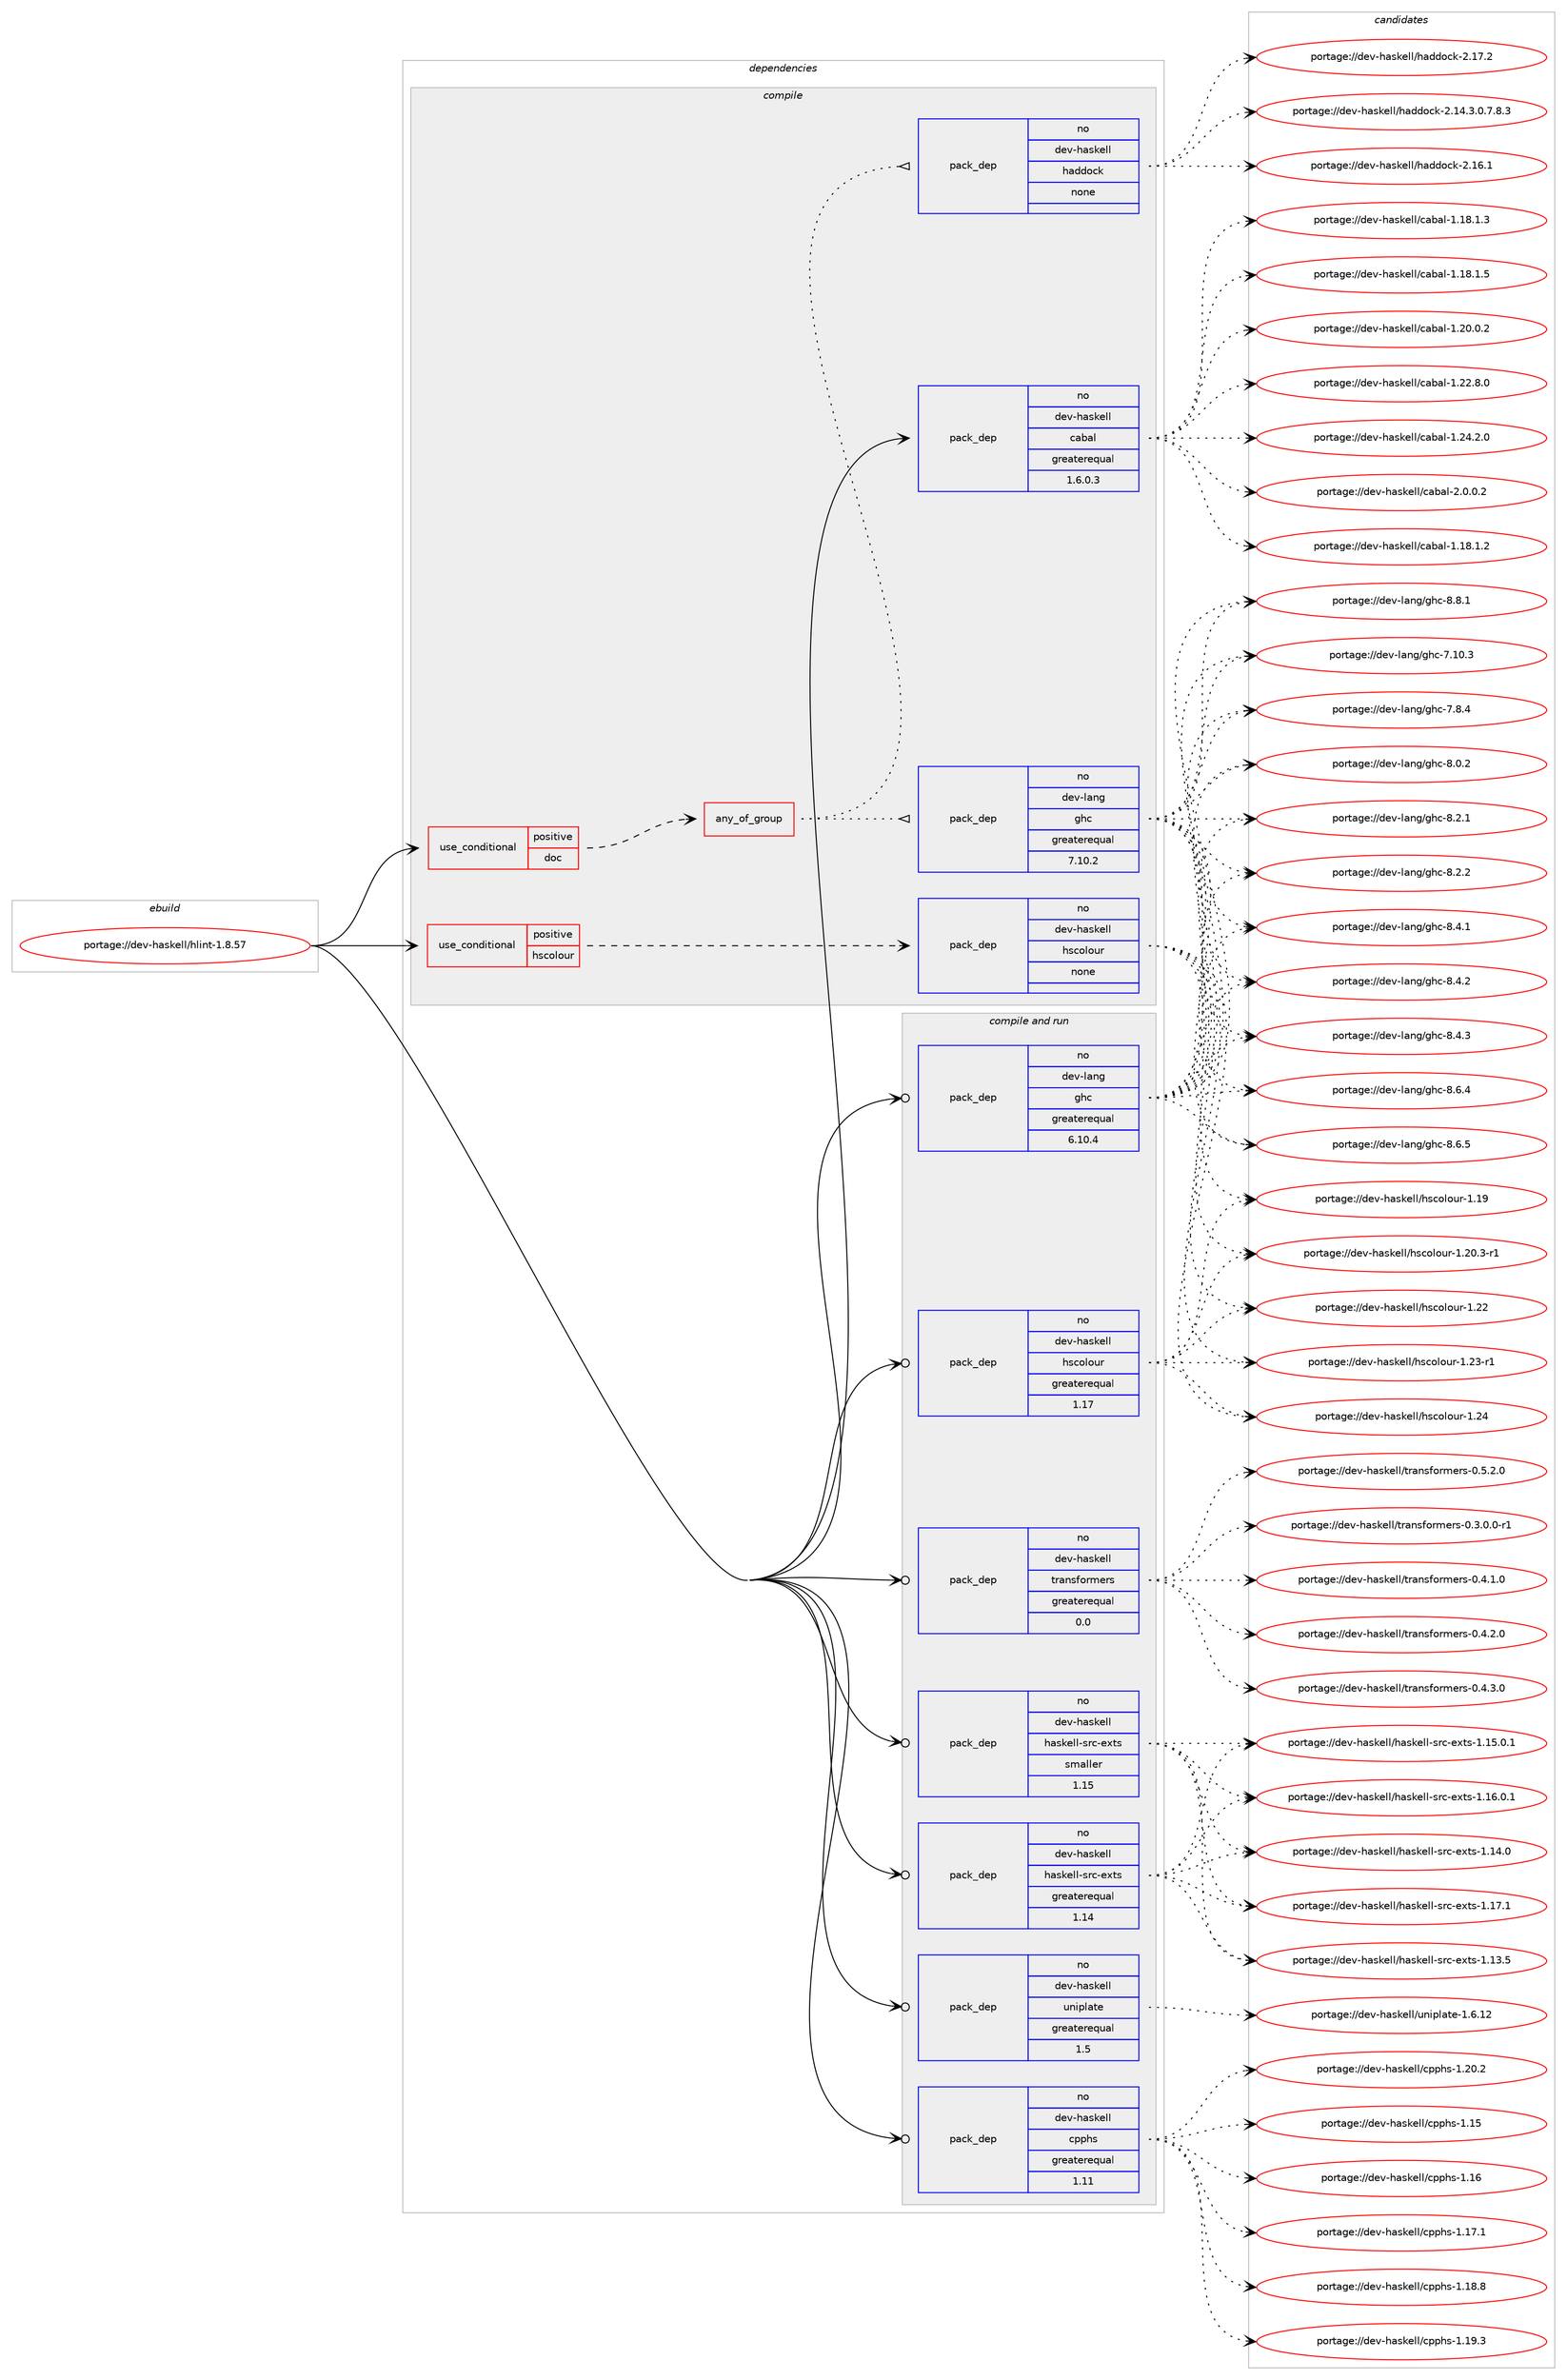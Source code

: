 digraph prolog {

# *************
# Graph options
# *************

newrank=true;
concentrate=true;
compound=true;
graph [rankdir=LR,fontname=Helvetica,fontsize=10,ranksep=1.5];#, ranksep=2.5, nodesep=0.2];
edge  [arrowhead=vee];
node  [fontname=Helvetica,fontsize=10];

# **********
# The ebuild
# **********

subgraph cluster_leftcol {
color=gray;
rank=same;
label=<<i>ebuild</i>>;
id [label="portage://dev-haskell/hlint-1.8.57", color=red, width=4, href="../dev-haskell/hlint-1.8.57.svg"];
}

# ****************
# The dependencies
# ****************

subgraph cluster_midcol {
color=gray;
label=<<i>dependencies</i>>;
subgraph cluster_compile {
fillcolor="#eeeeee";
style=filled;
label=<<i>compile</i>>;
subgraph cond15528 {
dependency70264 [label=<<TABLE BORDER="0" CELLBORDER="1" CELLSPACING="0" CELLPADDING="4"><TR><TD ROWSPAN="3" CELLPADDING="10">use_conditional</TD></TR><TR><TD>positive</TD></TR><TR><TD>doc</TD></TR></TABLE>>, shape=none, color=red];
subgraph any1814 {
dependency70265 [label=<<TABLE BORDER="0" CELLBORDER="1" CELLSPACING="0" CELLPADDING="4"><TR><TD CELLPADDING="10">any_of_group</TD></TR></TABLE>>, shape=none, color=red];subgraph pack52865 {
dependency70266 [label=<<TABLE BORDER="0" CELLBORDER="1" CELLSPACING="0" CELLPADDING="4" WIDTH="220"><TR><TD ROWSPAN="6" CELLPADDING="30">pack_dep</TD></TR><TR><TD WIDTH="110">no</TD></TR><TR><TD>dev-haskell</TD></TR><TR><TD>haddock</TD></TR><TR><TD>none</TD></TR><TR><TD></TD></TR></TABLE>>, shape=none, color=blue];
}
dependency70265:e -> dependency70266:w [weight=20,style="dotted",arrowhead="oinv"];
subgraph pack52866 {
dependency70267 [label=<<TABLE BORDER="0" CELLBORDER="1" CELLSPACING="0" CELLPADDING="4" WIDTH="220"><TR><TD ROWSPAN="6" CELLPADDING="30">pack_dep</TD></TR><TR><TD WIDTH="110">no</TD></TR><TR><TD>dev-lang</TD></TR><TR><TD>ghc</TD></TR><TR><TD>greaterequal</TD></TR><TR><TD>7.10.2</TD></TR></TABLE>>, shape=none, color=blue];
}
dependency70265:e -> dependency70267:w [weight=20,style="dotted",arrowhead="oinv"];
}
dependency70264:e -> dependency70265:w [weight=20,style="dashed",arrowhead="vee"];
}
id:e -> dependency70264:w [weight=20,style="solid",arrowhead="vee"];
subgraph cond15529 {
dependency70268 [label=<<TABLE BORDER="0" CELLBORDER="1" CELLSPACING="0" CELLPADDING="4"><TR><TD ROWSPAN="3" CELLPADDING="10">use_conditional</TD></TR><TR><TD>positive</TD></TR><TR><TD>hscolour</TD></TR></TABLE>>, shape=none, color=red];
subgraph pack52867 {
dependency70269 [label=<<TABLE BORDER="0" CELLBORDER="1" CELLSPACING="0" CELLPADDING="4" WIDTH="220"><TR><TD ROWSPAN="6" CELLPADDING="30">pack_dep</TD></TR><TR><TD WIDTH="110">no</TD></TR><TR><TD>dev-haskell</TD></TR><TR><TD>hscolour</TD></TR><TR><TD>none</TD></TR><TR><TD></TD></TR></TABLE>>, shape=none, color=blue];
}
dependency70268:e -> dependency70269:w [weight=20,style="dashed",arrowhead="vee"];
}
id:e -> dependency70268:w [weight=20,style="solid",arrowhead="vee"];
subgraph pack52868 {
dependency70270 [label=<<TABLE BORDER="0" CELLBORDER="1" CELLSPACING="0" CELLPADDING="4" WIDTH="220"><TR><TD ROWSPAN="6" CELLPADDING="30">pack_dep</TD></TR><TR><TD WIDTH="110">no</TD></TR><TR><TD>dev-haskell</TD></TR><TR><TD>cabal</TD></TR><TR><TD>greaterequal</TD></TR><TR><TD>1.6.0.3</TD></TR></TABLE>>, shape=none, color=blue];
}
id:e -> dependency70270:w [weight=20,style="solid",arrowhead="vee"];
}
subgraph cluster_compileandrun {
fillcolor="#eeeeee";
style=filled;
label=<<i>compile and run</i>>;
subgraph pack52869 {
dependency70271 [label=<<TABLE BORDER="0" CELLBORDER="1" CELLSPACING="0" CELLPADDING="4" WIDTH="220"><TR><TD ROWSPAN="6" CELLPADDING="30">pack_dep</TD></TR><TR><TD WIDTH="110">no</TD></TR><TR><TD>dev-haskell</TD></TR><TR><TD>cpphs</TD></TR><TR><TD>greaterequal</TD></TR><TR><TD>1.11</TD></TR></TABLE>>, shape=none, color=blue];
}
id:e -> dependency70271:w [weight=20,style="solid",arrowhead="odotvee"];
subgraph pack52870 {
dependency70272 [label=<<TABLE BORDER="0" CELLBORDER="1" CELLSPACING="0" CELLPADDING="4" WIDTH="220"><TR><TD ROWSPAN="6" CELLPADDING="30">pack_dep</TD></TR><TR><TD WIDTH="110">no</TD></TR><TR><TD>dev-haskell</TD></TR><TR><TD>haskell-src-exts</TD></TR><TR><TD>greaterequal</TD></TR><TR><TD>1.14</TD></TR></TABLE>>, shape=none, color=blue];
}
id:e -> dependency70272:w [weight=20,style="solid",arrowhead="odotvee"];
subgraph pack52871 {
dependency70273 [label=<<TABLE BORDER="0" CELLBORDER="1" CELLSPACING="0" CELLPADDING="4" WIDTH="220"><TR><TD ROWSPAN="6" CELLPADDING="30">pack_dep</TD></TR><TR><TD WIDTH="110">no</TD></TR><TR><TD>dev-haskell</TD></TR><TR><TD>haskell-src-exts</TD></TR><TR><TD>smaller</TD></TR><TR><TD>1.15</TD></TR></TABLE>>, shape=none, color=blue];
}
id:e -> dependency70273:w [weight=20,style="solid",arrowhead="odotvee"];
subgraph pack52872 {
dependency70274 [label=<<TABLE BORDER="0" CELLBORDER="1" CELLSPACING="0" CELLPADDING="4" WIDTH="220"><TR><TD ROWSPAN="6" CELLPADDING="30">pack_dep</TD></TR><TR><TD WIDTH="110">no</TD></TR><TR><TD>dev-haskell</TD></TR><TR><TD>hscolour</TD></TR><TR><TD>greaterequal</TD></TR><TR><TD>1.17</TD></TR></TABLE>>, shape=none, color=blue];
}
id:e -> dependency70274:w [weight=20,style="solid",arrowhead="odotvee"];
subgraph pack52873 {
dependency70275 [label=<<TABLE BORDER="0" CELLBORDER="1" CELLSPACING="0" CELLPADDING="4" WIDTH="220"><TR><TD ROWSPAN="6" CELLPADDING="30">pack_dep</TD></TR><TR><TD WIDTH="110">no</TD></TR><TR><TD>dev-haskell</TD></TR><TR><TD>transformers</TD></TR><TR><TD>greaterequal</TD></TR><TR><TD>0.0</TD></TR></TABLE>>, shape=none, color=blue];
}
id:e -> dependency70275:w [weight=20,style="solid",arrowhead="odotvee"];
subgraph pack52874 {
dependency70276 [label=<<TABLE BORDER="0" CELLBORDER="1" CELLSPACING="0" CELLPADDING="4" WIDTH="220"><TR><TD ROWSPAN="6" CELLPADDING="30">pack_dep</TD></TR><TR><TD WIDTH="110">no</TD></TR><TR><TD>dev-haskell</TD></TR><TR><TD>uniplate</TD></TR><TR><TD>greaterequal</TD></TR><TR><TD>1.5</TD></TR></TABLE>>, shape=none, color=blue];
}
id:e -> dependency70276:w [weight=20,style="solid",arrowhead="odotvee"];
subgraph pack52875 {
dependency70277 [label=<<TABLE BORDER="0" CELLBORDER="1" CELLSPACING="0" CELLPADDING="4" WIDTH="220"><TR><TD ROWSPAN="6" CELLPADDING="30">pack_dep</TD></TR><TR><TD WIDTH="110">no</TD></TR><TR><TD>dev-lang</TD></TR><TR><TD>ghc</TD></TR><TR><TD>greaterequal</TD></TR><TR><TD>6.10.4</TD></TR></TABLE>>, shape=none, color=blue];
}
id:e -> dependency70277:w [weight=20,style="solid",arrowhead="odotvee"];
}
subgraph cluster_run {
fillcolor="#eeeeee";
style=filled;
label=<<i>run</i>>;
}
}

# **************
# The candidates
# **************

subgraph cluster_choices {
rank=same;
color=gray;
label=<<i>candidates</i>>;

subgraph choice52865 {
color=black;
nodesep=1;
choiceportage1001011184510497115107101108108471049710010011199107455046495246514648465546564651 [label="portage://dev-haskell/haddock-2.14.3.0.7.8.3", color=red, width=4,href="../dev-haskell/haddock-2.14.3.0.7.8.3.svg"];
choiceportage100101118451049711510710110810847104971001001119910745504649544649 [label="portage://dev-haskell/haddock-2.16.1", color=red, width=4,href="../dev-haskell/haddock-2.16.1.svg"];
choiceportage100101118451049711510710110810847104971001001119910745504649554650 [label="portage://dev-haskell/haddock-2.17.2", color=red, width=4,href="../dev-haskell/haddock-2.17.2.svg"];
dependency70266:e -> choiceportage1001011184510497115107101108108471049710010011199107455046495246514648465546564651:w [style=dotted,weight="100"];
dependency70266:e -> choiceportage100101118451049711510710110810847104971001001119910745504649544649:w [style=dotted,weight="100"];
dependency70266:e -> choiceportage100101118451049711510710110810847104971001001119910745504649554650:w [style=dotted,weight="100"];
}
subgraph choice52866 {
color=black;
nodesep=1;
choiceportage1001011184510897110103471031049945554649484651 [label="portage://dev-lang/ghc-7.10.3", color=red, width=4,href="../dev-lang/ghc-7.10.3.svg"];
choiceportage10010111845108971101034710310499455546564652 [label="portage://dev-lang/ghc-7.8.4", color=red, width=4,href="../dev-lang/ghc-7.8.4.svg"];
choiceportage10010111845108971101034710310499455646484650 [label="portage://dev-lang/ghc-8.0.2", color=red, width=4,href="../dev-lang/ghc-8.0.2.svg"];
choiceportage10010111845108971101034710310499455646504649 [label="portage://dev-lang/ghc-8.2.1", color=red, width=4,href="../dev-lang/ghc-8.2.1.svg"];
choiceportage10010111845108971101034710310499455646504650 [label="portage://dev-lang/ghc-8.2.2", color=red, width=4,href="../dev-lang/ghc-8.2.2.svg"];
choiceportage10010111845108971101034710310499455646524649 [label="portage://dev-lang/ghc-8.4.1", color=red, width=4,href="../dev-lang/ghc-8.4.1.svg"];
choiceportage10010111845108971101034710310499455646524650 [label="portage://dev-lang/ghc-8.4.2", color=red, width=4,href="../dev-lang/ghc-8.4.2.svg"];
choiceportage10010111845108971101034710310499455646524651 [label="portage://dev-lang/ghc-8.4.3", color=red, width=4,href="../dev-lang/ghc-8.4.3.svg"];
choiceportage10010111845108971101034710310499455646544652 [label="portage://dev-lang/ghc-8.6.4", color=red, width=4,href="../dev-lang/ghc-8.6.4.svg"];
choiceportage10010111845108971101034710310499455646544653 [label="portage://dev-lang/ghc-8.6.5", color=red, width=4,href="../dev-lang/ghc-8.6.5.svg"];
choiceportage10010111845108971101034710310499455646564649 [label="portage://dev-lang/ghc-8.8.1", color=red, width=4,href="../dev-lang/ghc-8.8.1.svg"];
dependency70267:e -> choiceportage1001011184510897110103471031049945554649484651:w [style=dotted,weight="100"];
dependency70267:e -> choiceportage10010111845108971101034710310499455546564652:w [style=dotted,weight="100"];
dependency70267:e -> choiceportage10010111845108971101034710310499455646484650:w [style=dotted,weight="100"];
dependency70267:e -> choiceportage10010111845108971101034710310499455646504649:w [style=dotted,weight="100"];
dependency70267:e -> choiceportage10010111845108971101034710310499455646504650:w [style=dotted,weight="100"];
dependency70267:e -> choiceportage10010111845108971101034710310499455646524649:w [style=dotted,weight="100"];
dependency70267:e -> choiceportage10010111845108971101034710310499455646524650:w [style=dotted,weight="100"];
dependency70267:e -> choiceportage10010111845108971101034710310499455646524651:w [style=dotted,weight="100"];
dependency70267:e -> choiceportage10010111845108971101034710310499455646544652:w [style=dotted,weight="100"];
dependency70267:e -> choiceportage10010111845108971101034710310499455646544653:w [style=dotted,weight="100"];
dependency70267:e -> choiceportage10010111845108971101034710310499455646564649:w [style=dotted,weight="100"];
}
subgraph choice52867 {
color=black;
nodesep=1;
choiceportage100101118451049711510710110810847104115991111081111171144549464957 [label="portage://dev-haskell/hscolour-1.19", color=red, width=4,href="../dev-haskell/hscolour-1.19.svg"];
choiceportage10010111845104971151071011081084710411599111108111117114454946504846514511449 [label="portage://dev-haskell/hscolour-1.20.3-r1", color=red, width=4,href="../dev-haskell/hscolour-1.20.3-r1.svg"];
choiceportage100101118451049711510710110810847104115991111081111171144549465050 [label="portage://dev-haskell/hscolour-1.22", color=red, width=4,href="../dev-haskell/hscolour-1.22.svg"];
choiceportage1001011184510497115107101108108471041159911110811111711445494650514511449 [label="portage://dev-haskell/hscolour-1.23-r1", color=red, width=4,href="../dev-haskell/hscolour-1.23-r1.svg"];
choiceportage100101118451049711510710110810847104115991111081111171144549465052 [label="portage://dev-haskell/hscolour-1.24", color=red, width=4,href="../dev-haskell/hscolour-1.24.svg"];
dependency70269:e -> choiceportage100101118451049711510710110810847104115991111081111171144549464957:w [style=dotted,weight="100"];
dependency70269:e -> choiceportage10010111845104971151071011081084710411599111108111117114454946504846514511449:w [style=dotted,weight="100"];
dependency70269:e -> choiceportage100101118451049711510710110810847104115991111081111171144549465050:w [style=dotted,weight="100"];
dependency70269:e -> choiceportage1001011184510497115107101108108471041159911110811111711445494650514511449:w [style=dotted,weight="100"];
dependency70269:e -> choiceportage100101118451049711510710110810847104115991111081111171144549465052:w [style=dotted,weight="100"];
}
subgraph choice52868 {
color=black;
nodesep=1;
choiceportage10010111845104971151071011081084799979897108454946495646494650 [label="portage://dev-haskell/cabal-1.18.1.2", color=red, width=4,href="../dev-haskell/cabal-1.18.1.2.svg"];
choiceportage10010111845104971151071011081084799979897108454946495646494651 [label="portage://dev-haskell/cabal-1.18.1.3", color=red, width=4,href="../dev-haskell/cabal-1.18.1.3.svg"];
choiceportage10010111845104971151071011081084799979897108454946495646494653 [label="portage://dev-haskell/cabal-1.18.1.5", color=red, width=4,href="../dev-haskell/cabal-1.18.1.5.svg"];
choiceportage10010111845104971151071011081084799979897108454946504846484650 [label="portage://dev-haskell/cabal-1.20.0.2", color=red, width=4,href="../dev-haskell/cabal-1.20.0.2.svg"];
choiceportage10010111845104971151071011081084799979897108454946505046564648 [label="portage://dev-haskell/cabal-1.22.8.0", color=red, width=4,href="../dev-haskell/cabal-1.22.8.0.svg"];
choiceportage10010111845104971151071011081084799979897108454946505246504648 [label="portage://dev-haskell/cabal-1.24.2.0", color=red, width=4,href="../dev-haskell/cabal-1.24.2.0.svg"];
choiceportage100101118451049711510710110810847999798971084550464846484650 [label="portage://dev-haskell/cabal-2.0.0.2", color=red, width=4,href="../dev-haskell/cabal-2.0.0.2.svg"];
dependency70270:e -> choiceportage10010111845104971151071011081084799979897108454946495646494650:w [style=dotted,weight="100"];
dependency70270:e -> choiceportage10010111845104971151071011081084799979897108454946495646494651:w [style=dotted,weight="100"];
dependency70270:e -> choiceportage10010111845104971151071011081084799979897108454946495646494653:w [style=dotted,weight="100"];
dependency70270:e -> choiceportage10010111845104971151071011081084799979897108454946504846484650:w [style=dotted,weight="100"];
dependency70270:e -> choiceportage10010111845104971151071011081084799979897108454946505046564648:w [style=dotted,weight="100"];
dependency70270:e -> choiceportage10010111845104971151071011081084799979897108454946505246504648:w [style=dotted,weight="100"];
dependency70270:e -> choiceportage100101118451049711510710110810847999798971084550464846484650:w [style=dotted,weight="100"];
}
subgraph choice52869 {
color=black;
nodesep=1;
choiceportage100101118451049711510710110810847991121121041154549464953 [label="portage://dev-haskell/cpphs-1.15", color=red, width=4,href="../dev-haskell/cpphs-1.15.svg"];
choiceportage100101118451049711510710110810847991121121041154549464954 [label="portage://dev-haskell/cpphs-1.16", color=red, width=4,href="../dev-haskell/cpphs-1.16.svg"];
choiceportage1001011184510497115107101108108479911211210411545494649554649 [label="portage://dev-haskell/cpphs-1.17.1", color=red, width=4,href="../dev-haskell/cpphs-1.17.1.svg"];
choiceportage1001011184510497115107101108108479911211210411545494649564656 [label="portage://dev-haskell/cpphs-1.18.8", color=red, width=4,href="../dev-haskell/cpphs-1.18.8.svg"];
choiceportage1001011184510497115107101108108479911211210411545494649574651 [label="portage://dev-haskell/cpphs-1.19.3", color=red, width=4,href="../dev-haskell/cpphs-1.19.3.svg"];
choiceportage1001011184510497115107101108108479911211210411545494650484650 [label="portage://dev-haskell/cpphs-1.20.2", color=red, width=4,href="../dev-haskell/cpphs-1.20.2.svg"];
dependency70271:e -> choiceportage100101118451049711510710110810847991121121041154549464953:w [style=dotted,weight="100"];
dependency70271:e -> choiceportage100101118451049711510710110810847991121121041154549464954:w [style=dotted,weight="100"];
dependency70271:e -> choiceportage1001011184510497115107101108108479911211210411545494649554649:w [style=dotted,weight="100"];
dependency70271:e -> choiceportage1001011184510497115107101108108479911211210411545494649564656:w [style=dotted,weight="100"];
dependency70271:e -> choiceportage1001011184510497115107101108108479911211210411545494649574651:w [style=dotted,weight="100"];
dependency70271:e -> choiceportage1001011184510497115107101108108479911211210411545494650484650:w [style=dotted,weight="100"];
}
subgraph choice52870 {
color=black;
nodesep=1;
choiceportage1001011184510497115107101108108471049711510710110810845115114994510112011611545494649514653 [label="portage://dev-haskell/haskell-src-exts-1.13.5", color=red, width=4,href="../dev-haskell/haskell-src-exts-1.13.5.svg"];
choiceportage1001011184510497115107101108108471049711510710110810845115114994510112011611545494649524648 [label="portage://dev-haskell/haskell-src-exts-1.14.0", color=red, width=4,href="../dev-haskell/haskell-src-exts-1.14.0.svg"];
choiceportage10010111845104971151071011081084710497115107101108108451151149945101120116115454946495346484649 [label="portage://dev-haskell/haskell-src-exts-1.15.0.1", color=red, width=4,href="../dev-haskell/haskell-src-exts-1.15.0.1.svg"];
choiceportage10010111845104971151071011081084710497115107101108108451151149945101120116115454946495446484649 [label="portage://dev-haskell/haskell-src-exts-1.16.0.1", color=red, width=4,href="../dev-haskell/haskell-src-exts-1.16.0.1.svg"];
choiceportage1001011184510497115107101108108471049711510710110810845115114994510112011611545494649554649 [label="portage://dev-haskell/haskell-src-exts-1.17.1", color=red, width=4,href="../dev-haskell/haskell-src-exts-1.17.1.svg"];
dependency70272:e -> choiceportage1001011184510497115107101108108471049711510710110810845115114994510112011611545494649514653:w [style=dotted,weight="100"];
dependency70272:e -> choiceportage1001011184510497115107101108108471049711510710110810845115114994510112011611545494649524648:w [style=dotted,weight="100"];
dependency70272:e -> choiceportage10010111845104971151071011081084710497115107101108108451151149945101120116115454946495346484649:w [style=dotted,weight="100"];
dependency70272:e -> choiceportage10010111845104971151071011081084710497115107101108108451151149945101120116115454946495446484649:w [style=dotted,weight="100"];
dependency70272:e -> choiceportage1001011184510497115107101108108471049711510710110810845115114994510112011611545494649554649:w [style=dotted,weight="100"];
}
subgraph choice52871 {
color=black;
nodesep=1;
choiceportage1001011184510497115107101108108471049711510710110810845115114994510112011611545494649514653 [label="portage://dev-haskell/haskell-src-exts-1.13.5", color=red, width=4,href="../dev-haskell/haskell-src-exts-1.13.5.svg"];
choiceportage1001011184510497115107101108108471049711510710110810845115114994510112011611545494649524648 [label="portage://dev-haskell/haskell-src-exts-1.14.0", color=red, width=4,href="../dev-haskell/haskell-src-exts-1.14.0.svg"];
choiceportage10010111845104971151071011081084710497115107101108108451151149945101120116115454946495346484649 [label="portage://dev-haskell/haskell-src-exts-1.15.0.1", color=red, width=4,href="../dev-haskell/haskell-src-exts-1.15.0.1.svg"];
choiceportage10010111845104971151071011081084710497115107101108108451151149945101120116115454946495446484649 [label="portage://dev-haskell/haskell-src-exts-1.16.0.1", color=red, width=4,href="../dev-haskell/haskell-src-exts-1.16.0.1.svg"];
choiceportage1001011184510497115107101108108471049711510710110810845115114994510112011611545494649554649 [label="portage://dev-haskell/haskell-src-exts-1.17.1", color=red, width=4,href="../dev-haskell/haskell-src-exts-1.17.1.svg"];
dependency70273:e -> choiceportage1001011184510497115107101108108471049711510710110810845115114994510112011611545494649514653:w [style=dotted,weight="100"];
dependency70273:e -> choiceportage1001011184510497115107101108108471049711510710110810845115114994510112011611545494649524648:w [style=dotted,weight="100"];
dependency70273:e -> choiceportage10010111845104971151071011081084710497115107101108108451151149945101120116115454946495346484649:w [style=dotted,weight="100"];
dependency70273:e -> choiceportage10010111845104971151071011081084710497115107101108108451151149945101120116115454946495446484649:w [style=dotted,weight="100"];
dependency70273:e -> choiceportage1001011184510497115107101108108471049711510710110810845115114994510112011611545494649554649:w [style=dotted,weight="100"];
}
subgraph choice52872 {
color=black;
nodesep=1;
choiceportage100101118451049711510710110810847104115991111081111171144549464957 [label="portage://dev-haskell/hscolour-1.19", color=red, width=4,href="../dev-haskell/hscolour-1.19.svg"];
choiceportage10010111845104971151071011081084710411599111108111117114454946504846514511449 [label="portage://dev-haskell/hscolour-1.20.3-r1", color=red, width=4,href="../dev-haskell/hscolour-1.20.3-r1.svg"];
choiceportage100101118451049711510710110810847104115991111081111171144549465050 [label="portage://dev-haskell/hscolour-1.22", color=red, width=4,href="../dev-haskell/hscolour-1.22.svg"];
choiceportage1001011184510497115107101108108471041159911110811111711445494650514511449 [label="portage://dev-haskell/hscolour-1.23-r1", color=red, width=4,href="../dev-haskell/hscolour-1.23-r1.svg"];
choiceportage100101118451049711510710110810847104115991111081111171144549465052 [label="portage://dev-haskell/hscolour-1.24", color=red, width=4,href="../dev-haskell/hscolour-1.24.svg"];
dependency70274:e -> choiceportage100101118451049711510710110810847104115991111081111171144549464957:w [style=dotted,weight="100"];
dependency70274:e -> choiceportage10010111845104971151071011081084710411599111108111117114454946504846514511449:w [style=dotted,weight="100"];
dependency70274:e -> choiceportage100101118451049711510710110810847104115991111081111171144549465050:w [style=dotted,weight="100"];
dependency70274:e -> choiceportage1001011184510497115107101108108471041159911110811111711445494650514511449:w [style=dotted,weight="100"];
dependency70274:e -> choiceportage100101118451049711510710110810847104115991111081111171144549465052:w [style=dotted,weight="100"];
}
subgraph choice52873 {
color=black;
nodesep=1;
choiceportage1001011184510497115107101108108471161149711011510211111410910111411545484651464846484511449 [label="portage://dev-haskell/transformers-0.3.0.0-r1", color=red, width=4,href="../dev-haskell/transformers-0.3.0.0-r1.svg"];
choiceportage100101118451049711510710110810847116114971101151021111141091011141154548465246494648 [label="portage://dev-haskell/transformers-0.4.1.0", color=red, width=4,href="../dev-haskell/transformers-0.4.1.0.svg"];
choiceportage100101118451049711510710110810847116114971101151021111141091011141154548465246504648 [label="portage://dev-haskell/transformers-0.4.2.0", color=red, width=4,href="../dev-haskell/transformers-0.4.2.0.svg"];
choiceportage100101118451049711510710110810847116114971101151021111141091011141154548465246514648 [label="portage://dev-haskell/transformers-0.4.3.0", color=red, width=4,href="../dev-haskell/transformers-0.4.3.0.svg"];
choiceportage100101118451049711510710110810847116114971101151021111141091011141154548465346504648 [label="portage://dev-haskell/transformers-0.5.2.0", color=red, width=4,href="../dev-haskell/transformers-0.5.2.0.svg"];
dependency70275:e -> choiceportage1001011184510497115107101108108471161149711011510211111410910111411545484651464846484511449:w [style=dotted,weight="100"];
dependency70275:e -> choiceportage100101118451049711510710110810847116114971101151021111141091011141154548465246494648:w [style=dotted,weight="100"];
dependency70275:e -> choiceportage100101118451049711510710110810847116114971101151021111141091011141154548465246504648:w [style=dotted,weight="100"];
dependency70275:e -> choiceportage100101118451049711510710110810847116114971101151021111141091011141154548465246514648:w [style=dotted,weight="100"];
dependency70275:e -> choiceportage100101118451049711510710110810847116114971101151021111141091011141154548465346504648:w [style=dotted,weight="100"];
}
subgraph choice52874 {
color=black;
nodesep=1;
choiceportage1001011184510497115107101108108471171101051121089711610145494654464950 [label="portage://dev-haskell/uniplate-1.6.12", color=red, width=4,href="../dev-haskell/uniplate-1.6.12.svg"];
dependency70276:e -> choiceportage1001011184510497115107101108108471171101051121089711610145494654464950:w [style=dotted,weight="100"];
}
subgraph choice52875 {
color=black;
nodesep=1;
choiceportage1001011184510897110103471031049945554649484651 [label="portage://dev-lang/ghc-7.10.3", color=red, width=4,href="../dev-lang/ghc-7.10.3.svg"];
choiceportage10010111845108971101034710310499455546564652 [label="portage://dev-lang/ghc-7.8.4", color=red, width=4,href="../dev-lang/ghc-7.8.4.svg"];
choiceportage10010111845108971101034710310499455646484650 [label="portage://dev-lang/ghc-8.0.2", color=red, width=4,href="../dev-lang/ghc-8.0.2.svg"];
choiceportage10010111845108971101034710310499455646504649 [label="portage://dev-lang/ghc-8.2.1", color=red, width=4,href="../dev-lang/ghc-8.2.1.svg"];
choiceportage10010111845108971101034710310499455646504650 [label="portage://dev-lang/ghc-8.2.2", color=red, width=4,href="../dev-lang/ghc-8.2.2.svg"];
choiceportage10010111845108971101034710310499455646524649 [label="portage://dev-lang/ghc-8.4.1", color=red, width=4,href="../dev-lang/ghc-8.4.1.svg"];
choiceportage10010111845108971101034710310499455646524650 [label="portage://dev-lang/ghc-8.4.2", color=red, width=4,href="../dev-lang/ghc-8.4.2.svg"];
choiceportage10010111845108971101034710310499455646524651 [label="portage://dev-lang/ghc-8.4.3", color=red, width=4,href="../dev-lang/ghc-8.4.3.svg"];
choiceportage10010111845108971101034710310499455646544652 [label="portage://dev-lang/ghc-8.6.4", color=red, width=4,href="../dev-lang/ghc-8.6.4.svg"];
choiceportage10010111845108971101034710310499455646544653 [label="portage://dev-lang/ghc-8.6.5", color=red, width=4,href="../dev-lang/ghc-8.6.5.svg"];
choiceportage10010111845108971101034710310499455646564649 [label="portage://dev-lang/ghc-8.8.1", color=red, width=4,href="../dev-lang/ghc-8.8.1.svg"];
dependency70277:e -> choiceportage1001011184510897110103471031049945554649484651:w [style=dotted,weight="100"];
dependency70277:e -> choiceportage10010111845108971101034710310499455546564652:w [style=dotted,weight="100"];
dependency70277:e -> choiceportage10010111845108971101034710310499455646484650:w [style=dotted,weight="100"];
dependency70277:e -> choiceportage10010111845108971101034710310499455646504649:w [style=dotted,weight="100"];
dependency70277:e -> choiceportage10010111845108971101034710310499455646504650:w [style=dotted,weight="100"];
dependency70277:e -> choiceportage10010111845108971101034710310499455646524649:w [style=dotted,weight="100"];
dependency70277:e -> choiceportage10010111845108971101034710310499455646524650:w [style=dotted,weight="100"];
dependency70277:e -> choiceportage10010111845108971101034710310499455646524651:w [style=dotted,weight="100"];
dependency70277:e -> choiceportage10010111845108971101034710310499455646544652:w [style=dotted,weight="100"];
dependency70277:e -> choiceportage10010111845108971101034710310499455646544653:w [style=dotted,weight="100"];
dependency70277:e -> choiceportage10010111845108971101034710310499455646564649:w [style=dotted,weight="100"];
}
}

}
